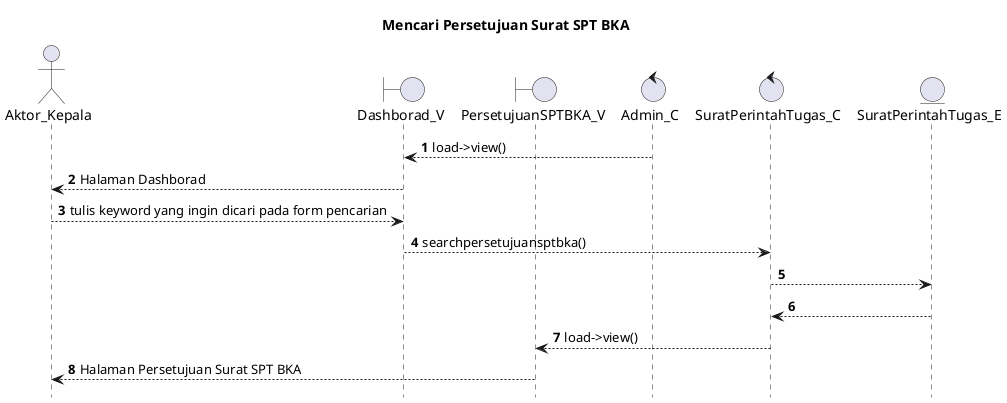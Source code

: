 @startuml

autonumber
hide footbox
title Mencari Persetujuan Surat SPT BKA

Actor Aktor_Kepala
boundary Dashborad_V
boundary PersetujuanSPTBKA_V
control Admin_C
control SuratPerintahTugas_C
Entity SuratPerintahTugas_E

Admin_C --> Dashborad_V: load->view()
Dashborad_V --> Aktor_Kepala: Halaman Dashborad
Aktor_Kepala --> Dashborad_V: tulis keyword yang ingin dicari pada form pencarian
Dashborad_V --> SuratPerintahTugas_C: searchpersetujuansptbka()
SuratPerintahTugas_C --> SuratPerintahTugas_E:
    
    SuratPerintahTugas_E --> SuratPerintahTugas_C:
    SuratPerintahTugas_C --> PersetujuanSPTBKA_V: load->view()
    PersetujuanSPTBKA_V --> Aktor_Kepala: Halaman Persetujuan Surat SPT BKA

@enduml